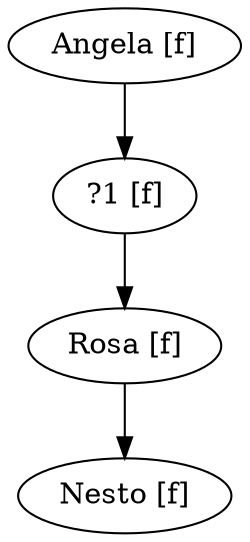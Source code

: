 digraph FamilyTree
{
  "?1 [f]" -> "Rosa [f]";
  "Angela [f]" -> "?1 [f]";
  "Rosa [f]" -> "Nesto [f]";
}